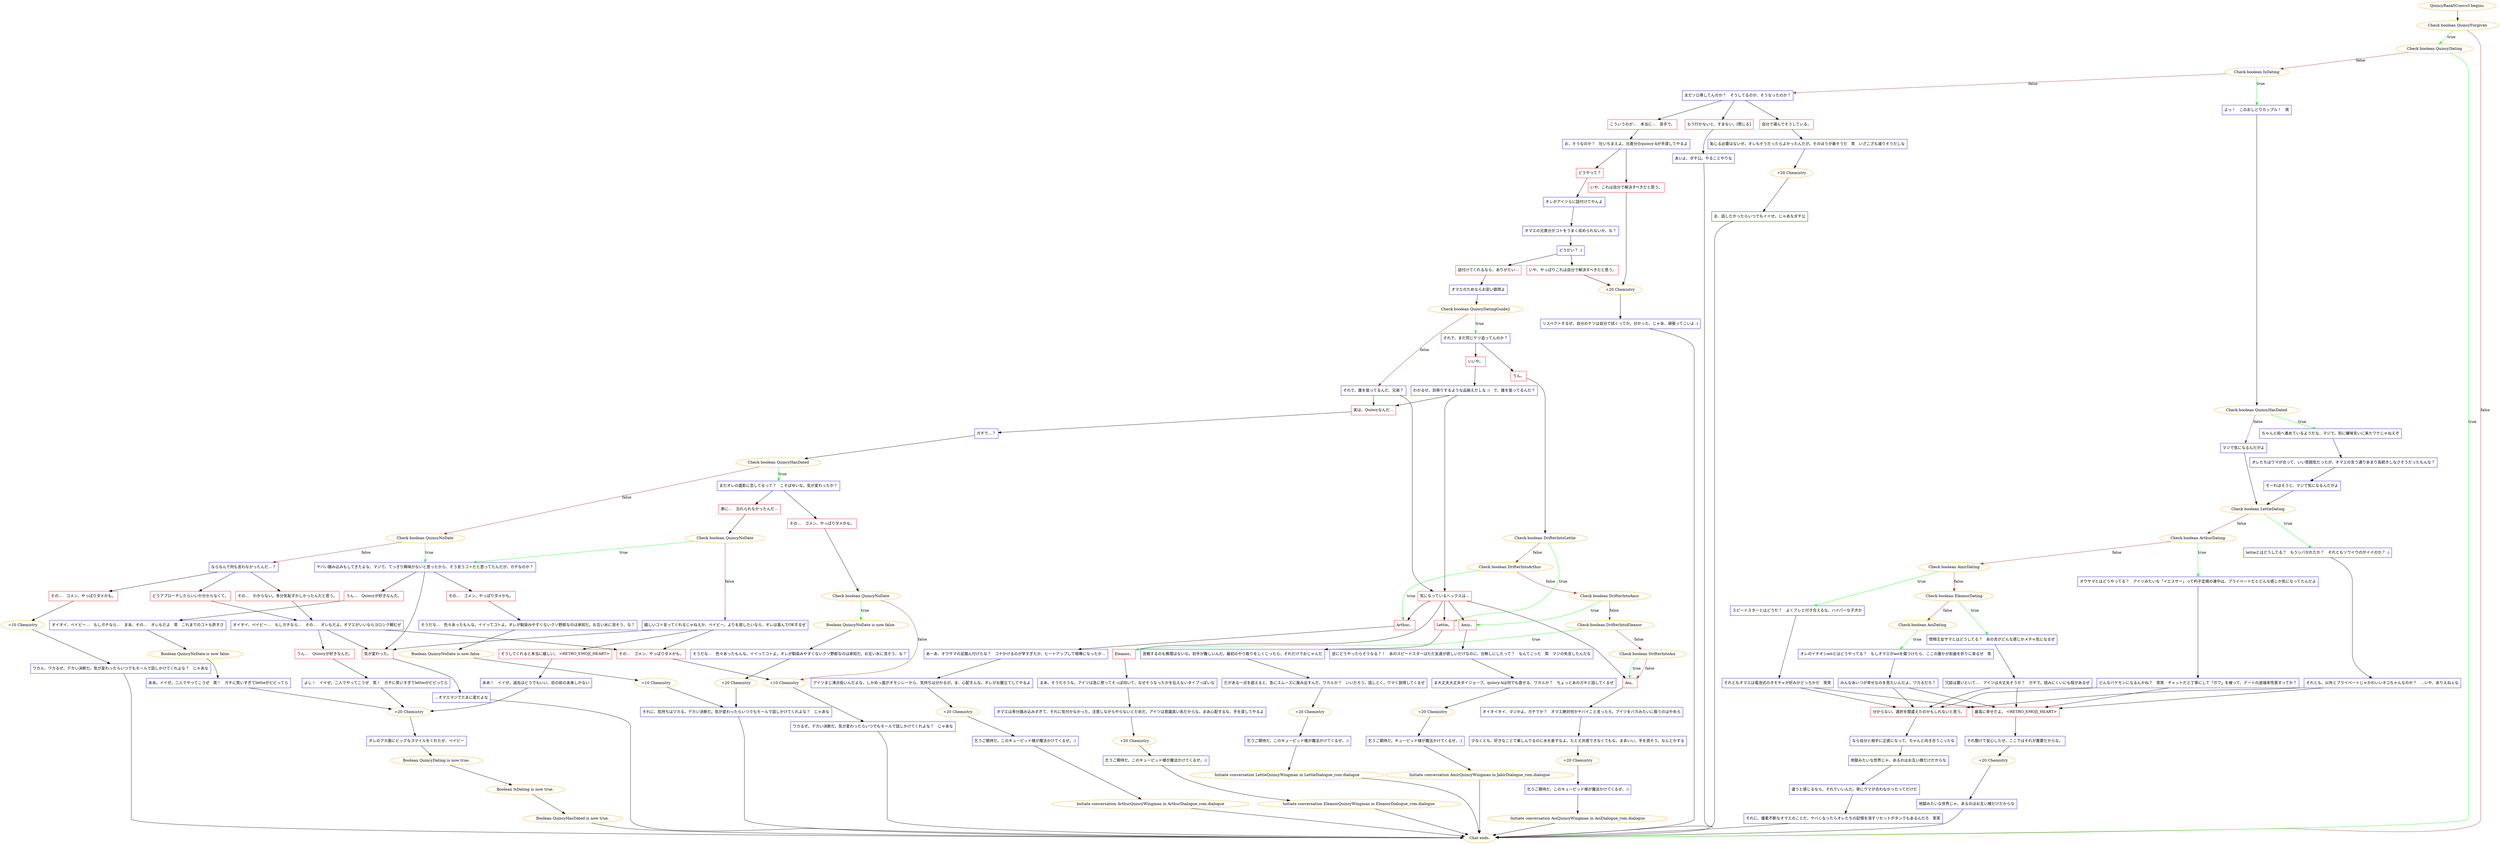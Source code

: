 digraph {
	"QuincyRank5Convo3 begins." [color=orange];
		"QuincyRank5Convo3 begins." -> j1777838566;
	j1777838566 [label="Check boolean QuincyForgiven",color=orange];
		j1777838566 -> j1114424847 [label=true,color=green];
		j1777838566 -> "Chat ends." [label=false,color=brown];
	j1114424847 [label="Check boolean QuincyDating",color=orange];
		j1114424847 -> "Chat ends." [label=true,color=green];
		j1114424847 -> j3036389292 [label=false,color=brown];
	"Chat ends." [color=orange];
	j3036389292 [label="Check boolean IsDating",color=orange];
		j3036389292 -> j110440150 [label=true,color=green];
		j3036389292 -> j902328599 [label=false,color=brown];
	j110440150 [label="よっ！　このおしどりカップル！　笑",shape=box,color=blue];
		j110440150 -> j4210153798;
	j902328599 [label="まだソロ専してんのか？　そうしてるのか、そうなったのか？",shape=box,color=blue];
		j902328599 -> j612114735;
		j902328599 -> j2024981703;
		j902328599 -> j937843670;
	j4210153798 [label="Check boolean QuincyHasDated",color=orange];
		j4210153798 -> j790915952 [label=true,color=green];
		j4210153798 -> j2174354676 [label=false,color=brown];
	j612114735 [label="自分で選んでそうしている。",shape=box,color=red];
		j612114735 -> j2307321318;
	j2024981703 [label="こういうのが…　本当に…　苦手で。",shape=box,color=red];
		j2024981703 -> j3584711562;
	j937843670 [label="もう行かないと、すまない。[閉じる]",shape=box,color=red];
		j937843670 -> j1889151861;
	j790915952 [label="ちゃんと前へ進めているようだな、マジで。別に嫌味言いに来たワケじゃねえぞ",shape=box,color=blue];
		j790915952 -> j1655274657;
	j2174354676 [label="マジで気になるんだがよ",shape=box,color=blue];
		j2174354676 -> j4051092621;
	j2307321318 [label="恥じる必要はないぜ。オレもそうだったらよかったんだが。そのほうが楽そうだ　笑　いざこざも減りそうだしな",shape=box,color=blue];
		j2307321318 -> j820669785;
	j3584711562 [label="お、そうなのか？　吐いちまえよ。兄貴分のquincy-kが手貸してやるよ",shape=box,color=blue];
		j3584711562 -> j248269329;
		j3584711562 -> j3657077618;
	j1889151861 [label="あいよ、ダチ公。やることやりな",shape=box,color=blue];
		j1889151861 -> "Chat ends.";
	j1655274657 [label="オレたちはウマが合って、いい雰囲気だったが、オマエの言う通りあまり長続きしなさそうだったもんな？",shape=box,color=blue];
		j1655274657 -> j4123039905;
	j4051092621 [label="Check boolean LettieDating",color=orange];
		j4051092621 -> j2303388504 [label=true,color=green];
		j4051092621 -> j2403809706 [label=false,color=brown];
	j820669785 [label="+20 Chemistry",color=orange];
		j820669785 -> j878704672;
	j248269329 [label="どうやって？",shape=box,color=red];
		j248269329 -> j578923801;
	j3657077618 [label="いや、これは自分で解決すべきだと思う。",shape=box,color=red];
		j3657077618 -> j2799773497;
	j4123039905 [label="そーれはそうと、マジで気になるんだがよ",shape=box,color=blue];
		j4123039905 -> j4051092621;
	j2303388504 [label="lettieとはどうしてる？　もうシバかれたか？　それともソウイウのがイイのか？ ;)",shape=box,color=blue];
		j2303388504 -> j3720460896;
	j2403809706 [label="Check boolean ArthurDating",color=orange];
		j2403809706 -> j281888910 [label=true,color=green];
		j2403809706 -> j4145620795 [label=false,color=brown];
	j878704672 [label="ま、話したかったらいつでもイイぜ。じゃあなダチ公",shape=box,color=blue];
		j878704672 -> "Chat ends.";
	j578923801 [label="オレがアイツらに話付けてやんよ",shape=box,color=blue];
		j578923801 -> j2710959055;
	j2799773497 [label="+20 Chemistry",color=orange];
		j2799773497 -> j3195358219;
	j3720460896 [label="それとも、以外とプライベートじゃかわいいネコちゃんなのか？　…いや、ありえねぇな",shape=box,color=blue];
		j3720460896 -> j748623619;
		j3720460896 -> j4238419149;
	j281888910 [label="オウサマとはどうやってる？　アイツみたいな「イエスサー」って杓子定規の連中は、プライベートだとどんな感じか気になってたんだよ",shape=box,color=blue];
		j281888910 -> j869515007;
	j4145620795 [label="Check boolean AmirDating",color=orange];
		j4145620795 -> j1146763078 [label=true,color=green];
		j4145620795 -> j1136085438 [label=false,color=brown];
	j2710959055 [label="オマエの兄貴分がコトをうまく収められないか、な？",shape=box,color=blue];
		j2710959055 -> j1742388441;
	j3195358219 [label="リスペクトするぜ。自分のケツは自分で拭くってか。分かった。じゃあ、頑張ってこいよ :)",shape=box,color=blue];
		j3195358219 -> "Chat ends.";
	j748623619 [label="最高に幸せだよ。 <RETRO_EMOJI_HEART>",shape=box,color=red];
		j748623619 -> j2915733549;
	j4238419149 [label="分からない。選択を間違えたのかもしれないと思う。",shape=box,color=red];
		j4238419149 -> j2361852503;
	j869515007 [label="どんなバケモンになるんかね？　笑笑　チャットだと丁寧にして「ガワ」を被って、デートの途端本性表すってか？",shape=box,color=blue];
		j869515007 -> j748623619;
		j869515007 -> j4238419149;
	j1146763078 [label="スピードスターとはどうだ？　よくアレと付き合えるな。ハイパーな子犬か",shape=box,color=blue];
		j1146763078 -> j1224122288;
	j1136085438 [label="Check boolean EleanorDating",color=orange];
		j1136085438 -> j828110518 [label=true,color=green];
		j1136085438 -> j4014131363 [label=false,color=brown];
	j1742388441 [label="どうだい？ ;)",shape=box,color=blue];
		j1742388441 -> j3035755851;
		j1742388441 -> j29425926;
	j2915733549 [label="それ聞けて安心したぜ。ここではそれが重要だからな。",shape=box,color=blue];
		j2915733549 -> j3486158560;
	j2361852503 [label="なら自分と相手に正直になって、ちゃんと向き合うこったな",shape=box,color=blue];
		j2361852503 -> j3884341432;
	j1224122288 [label="それともオマエは電池式のオモチャが好みかどっちかだ　笑笑",shape=box,color=blue];
		j1224122288 -> j748623619;
		j1224122288 -> j4238419149;
	j828110518 [label="怪物王女サマとはどうしてる？　あの舌がどんな感じかメチャ気になるぜ",shape=box,color=blue];
		j828110518 -> j3499173955;
	j4014131363 [label="Check boolean AoiDating",color=orange];
		j4014131363 -> j2145916817 [label=true,color=green];
	j3035755851 [label="話付けてくれるなら、ありがたい…",shape=box,color=red];
		j3035755851 -> j3862858677;
	j29425926 [label="いや、やっぱりこれは自分で解決すべきだと思う。",shape=box,color=red];
		j29425926 -> j2799773497;
	j3486158560 [label="+20 Chemistry",color=orange];
		j3486158560 -> j2168952832;
	j3884341432 [label="地獄みたいな世界じゃ、あるのはお互い様だけだからな",shape=box,color=blue];
		j3884341432 -> j245546450;
	j3499173955 [label="冗談は置いといて…　アイツは大丈夫そうか？　ガチで。読みにくいにも程があるぜ",shape=box,color=blue];
		j3499173955 -> j748623619;
		j3499173955 -> j4238419149;
	j2145916817 [label="オレのイチオシaoiとはどうやってる？　もしオマエがaoiを傷つけたら、ここの誰かが前歯を折りに来るぜ　笑",shape=box,color=blue];
		j2145916817 -> j2352639992;
	j3862858677 [label="オマエのためならお安い御用よ",shape=box,color=blue];
		j3862858677 -> j3498068486;
	j2168952832 [label="地獄みたいな世界じゃ、あるのはお互い様だけだからな",shape=box,color=blue];
		j2168952832 -> "Chat ends.";
	j245546450 [label="違うと感じるなら、それでいいんだ。単にウマが合わなかったってだけだ",shape=box,color=blue];
		j245546450 -> j3261672994;
	j2352639992 [label="みんなあいつが幸せなのを見たいんだよ、ワカるだろ？",shape=box,color=blue];
		j2352639992 -> j748623619;
		j2352639992 -> j4238419149;
	j3498068486 [label="Check boolean QuincyDatingGuide2",color=orange];
		j3498068486 -> j2515131226 [label=true,color=green];
		j3498068486 -> j1300617301 [label=false,color=brown];
	j3261672994 [label="それに、優柔不断なオマエのことだ、ヤバくなったらオレたちの記憶を消すリセットボタンでもあるんだろ　笑笑",shape=box,color=blue];
		j3261672994 -> "Chat ends.";
	j2515131226 [label="それで、まだ同じケツ追ってんのか？",shape=box,color=blue];
		j2515131226 -> j1262954687;
		j2515131226 -> j2396628905;
	j1300617301 [label="それで、誰を狙ってるんだ、兄弟？",shape=box,color=blue];
		j1300617301 -> j1654709747;
		j1300617301 -> j3923832305;
	j1262954687 [label="いいや。",shape=box,color=red];
		j1262954687 -> j763902417;
	j2396628905 [label="うん。",shape=box,color=red];
		j2396628905 -> j2151359220;
	j1654709747 [label="気になっているヘックスは…",shape=box,color=red];
		j1654709747 -> j2332421426;
		j1654709747 -> j89956636;
		j1654709747 -> j759937263;
		j1654709747 -> j1828605738;
		j1654709747 -> j4142361737;
	j3923832305 [label="実は、Quincyなんだ…",shape=box,color=red];
		j3923832305 -> j457647012;
	j763902417 [label="わかるぜ。目移りするような品揃えだしな ;)　で、誰を狙ってるんだ？",shape=box,color=blue];
		j763902417 -> j1654709747;
		j763902417 -> j3923832305;
	j2151359220 [label="Check boolean DrifterIntoLettie",color=orange];
		j2151359220 -> j2332421426 [label=true,color=green];
		j2151359220 -> j4136109529 [label=false,color=brown];
	j2332421426 [label="Lettie。",shape=box,color=red];
		j2332421426 -> j1991501530;
	j89956636 [label="Arthur。",shape=box,color=red];
		j89956636 -> j2214217494;
	j759937263 [label="Amir。",shape=box,color=red];
		j759937263 -> j23485535;
	j1828605738 [label="Eleanor。",shape=box,color=red];
		j1828605738 -> j296716975;
	j4142361737 [label="Aoi。",shape=box,color=red];
		j4142361737 -> j55916967;
	j457647012 [label="ガチで…？",shape=box,color=blue];
		j457647012 -> j2390964830;
	j4136109529 [label="Check boolean DrifterIntoArthur",color=orange];
		j4136109529 -> j89956636 [label=true,color=green];
		j4136109529 -> j1182576796 [label=false,color=brown];
	j1991501530 [label="苦戦するのも無理はないな。初手が難しいんだ。最初のやり取りをしくじったら、それだけでおじゃんだ",shape=box,color=blue];
		j1991501530 -> j240851688;
	j2214217494 [label="あーあ、オウサマの足踏ん付けたな？　コナかけるのが早すぎたか、ヒートアップして喧嘩になったか…",shape=box,color=blue];
		j2214217494 -> j4205845460;
	j23485535 [label="逆にどうやったらそうなる？！　あのスピードスターはただ友達が欲しいだけなのに、台無しにしたって？　なんてこった　笑　マジの失言したんだな",shape=box,color=blue];
		j23485535 -> j2311241903;
	j296716975 [label="まあ、そうだろうな。アイツは急に怒ってそっぽ向いて、なぜそうなったかを伝えないタイプっぽいな",shape=box,color=blue];
		j296716975 -> j2162637283;
	j55916967 [label="オイオイオイ、マジかよ。ガチでか？　オマエ絶対何かヤバイこと言ったろ。アイツをバカみたいに扱うのはやめろ",shape=box,color=blue];
		j55916967 -> j2095316766;
	j2390964830 [label="Check boolean QuincyHasDated",color=orange];
		j2390964830 -> j1390931016 [label=true,color=green];
		j2390964830 -> j1969481395 [label=false,color=brown];
	j1182576796 [label="Check boolean DrifterIntoAmir",color=orange];
		j1182576796 -> j759937263 [label=true,color=green];
		j1182576796 -> j2885855778 [label=false,color=brown];
	j240851688 [label="だがある一点を超えると、急にスムーズに進み出すんだ、ワカルか？　いいだろう。話しとく。ウマく説得してくるぜ",shape=box,color=blue];
		j240851688 -> j2852900001;
	j4205845460 [label="アイツまじ沸点低いんだよな。しかめっ面がオモシレーから、気持ちは分かるが。ま、心配すんな。オレがお膳立てしてやるよ",shape=box,color=blue];
		j4205845460 -> j2072998092;
	j2311241903 [label="ま大丈夫大丈夫ダイジョーブ。quincy-kは何でも直せる、ワカルか？　ちょっとあのガキと話してくるぜ",shape=box,color=blue];
		j2311241903 -> j357373004;
	j2162637283 [label="オマエは多分踏み込みすぎて、それに気付かなかった。注意しながらやらないとだめだ。アイツは意識高い系だからな。まあ心配するな、手を貸してやるよ",shape=box,color=blue];
		j2162637283 -> j420082198;
	j2095316766 [label="少なくとも、好きなことで楽しんでるのに水を差すなよ。たとえ共感できなくてもな。まあいい、手を貸そう。なんとかする",shape=box,color=blue];
		j2095316766 -> j2935369876;
	j1390931016 [label="まだオレの面影に恋してるって？　こそばゆいな。気が変わったか？",shape=box,color=blue];
		j1390931016 -> j4192060595;
		j1390931016 -> j721208129;
	j1969481395 [label="Check boolean QuincyNoDate",color=orange];
		j1969481395 -> j2673019590 [label=true,color=green];
		j1969481395 -> j1301893832 [label=false,color=brown];
	j2885855778 [label="Check boolean DrifterIntoEleanor",color=orange];
		j2885855778 -> j1828605738 [label=true,color=green];
		j2885855778 -> j3198657663 [label=false,color=brown];
	j2852900001 [label="+20 Chemistry",color=orange];
		j2852900001 -> j2440467531;
	j2072998092 [label="+20 Chemistry",color=orange];
		j2072998092 -> j4174978362;
	j357373004 [label="+20 Chemistry",color=orange];
		j357373004 -> j3736018656;
	j420082198 [label="+20 Chemistry",color=orange];
		j420082198 -> j2856469996;
	j2935369876 [label="+20 Chemistry",color=orange];
		j2935369876 -> j1267756126;
	j4192060595 [label="単に…　忘れられなかったんだ…",shape=box,color=red];
		j4192060595 -> j1466706628;
	j721208129 [label="その…　ゴメン、やっぱりダメかも。",shape=box,color=red];
		j721208129 -> j2840203252;
	j2673019590 [label="ヤバい踏み込みもしてきたよな、マジで。てっきり興味がないと思ったから、そう言うコトだと思ってたんだが。ガチなのか？",shape=box,color=blue];
		j2673019590 -> j1873831460;
		j2673019590 -> j2370628907;
		j2673019590 -> j1041866510;
	j1301893832 [label="ならなんで何も言わなかったんだ…？",shape=box,color=blue];
		j1301893832 -> j1008827036;
		j1301893832 -> j3997895730;
		j1301893832 -> j2183882066;
	j3198657663 [label="Check boolean DrifterIntoAoi",color=orange];
		j3198657663 -> j4142361737 [label=true,color=green];
		j3198657663 -> j4142361737 [label=false,color=brown];
	j2440467531 [label="乞うご期待だ。このキューピッド様が魔法かけてくるぜ。;)",shape=box,color=blue];
		j2440467531 -> "Initiate conversation LettieQuincyWingman in LettieDialogue_rom.dialogue";
	j4174978362 [label="乞うご期待だ。このキューピッド様が魔法かけてくるぜ。;)",shape=box,color=blue];
		j4174978362 -> "Initiate conversation ArthurQuincyWingman in ArthurDialogue_rom.dialogue";
	j3736018656 [label="乞うご期待だ。キューピッド様が魔法かけてくるぜ。;)",shape=box,color=blue];
		j3736018656 -> "Initiate conversation AmirQuincyWingman in JabirDialogue_rom.dialogue";
	j2856469996 [label="乞うご期待だ。このキューピッド様が魔法かけてくるぜ。;)",shape=box,color=blue];
		j2856469996 -> "Initiate conversation EleanorQuincyWingman in EleanorDialogue_rom.dialogue";
	j1267756126 [label="乞うご期待だ。このキューピッド様が魔法かけてくるぜ。;)",shape=box,color=blue];
		j1267756126 -> "Initiate conversation AoiQuincyWingman in AoiDialogue_rom.dialogue";
	j1466706628 [label="Check boolean QuincyNoDate",color=orange];
		j1466706628 -> j2673019590 [label=true,color=green];
		j1466706628 -> j2397459104 [label=false,color=brown];
	j2840203252 [label="Check boolean QuincyNoDate",color=orange];
		j2840203252 -> j1680481412 [label=true,color=green];
		j2840203252 -> j886727187 [label=false,color=brown];
	j1873831460 [label="うん…　Quincyが好きなんだ。",shape=box,color=red];
		j1873831460 -> j3463582941;
	j2370628907 [label="その…　ゴメン、やっぱりダメかも。",shape=box,color=red];
		j2370628907 -> j1221214671;
	j1041866510 [label="気が変わった。",shape=box,color=red];
		j1041866510 -> j3715265834;
	j1008827036 [label="その…　わからない。多分気恥ずかしかったんだと思う。",shape=box,color=red];
		j1008827036 -> j4282431593;
	j3997895730 [label="どうアプローチしたらいいか分からなくて。",shape=box,color=red];
		j3997895730 -> j4282431593;
	j2183882066 [label="その…　ゴメン、やっぱりダメかも。",shape=box,color=red];
		j2183882066 -> j2939485402;
	"Initiate conversation LettieQuincyWingman in LettieDialogue_rom.dialogue" [label="Initiate conversation LettieQuincyWingman in LettieDialogue_rom.dialogue",color=orange];
		"Initiate conversation LettieQuincyWingman in LettieDialogue_rom.dialogue" -> "Chat ends.";
	"Initiate conversation ArthurQuincyWingman in ArthurDialogue_rom.dialogue" [label="Initiate conversation ArthurQuincyWingman in ArthurDialogue_rom.dialogue",color=orange];
		"Initiate conversation ArthurQuincyWingman in ArthurDialogue_rom.dialogue" -> "Chat ends.";
	"Initiate conversation AmirQuincyWingman in JabirDialogue_rom.dialogue" [label="Initiate conversation AmirQuincyWingman in JabirDialogue_rom.dialogue",color=orange];
		"Initiate conversation AmirQuincyWingman in JabirDialogue_rom.dialogue" -> "Chat ends.";
	"Initiate conversation EleanorQuincyWingman in EleanorDialogue_rom.dialogue" [label="Initiate conversation EleanorQuincyWingman in EleanorDialogue_rom.dialogue",color=orange];
		"Initiate conversation EleanorQuincyWingman in EleanorDialogue_rom.dialogue" -> "Chat ends.";
	"Initiate conversation AoiQuincyWingman in AoiDialogue_rom.dialogue" [label="Initiate conversation AoiQuincyWingman in AoiDialogue_rom.dialogue",color=orange];
		"Initiate conversation AoiQuincyWingman in AoiDialogue_rom.dialogue" -> "Chat ends.";
	j2397459104 [label="嬉しいコト言ってくれるじゃねえか、ベイビー。よりを戻したいなら、オレは喜んでOKするぜ",shape=box,color=blue];
		j2397459104 -> j2739905457;
		j2397459104 -> j207802602;
		j2397459104 -> j1041866510;
	j1680481412 [label="Boolean QuincyNoDate is now false.",color=orange];
		j1680481412 -> j1868760688;
	j886727187 [label="+10 Chemistry",color=orange];
		j886727187 -> j394993181;
	j3463582941 [label="オイオイ、ベイビー…　もしガチなら…　まあ、その…　オレもだよ　笑　これまでのコトも許すさ",shape=box,color=blue];
		j3463582941 -> j4254048905;
	j1221214671 [label="そうだな…　色々あったもんな。イイってコトよ。オレが馴染みやすくないクソ野郎なのは承知だ。お互い水に流そう、な？",shape=box,color=blue];
		j1221214671 -> j1972596616;
	j3715265834 [label="…オマエマジでたまに変だよな",shape=box,color=blue];
		j3715265834 -> "Chat ends.";
	j4282431593 [label="オイオイ、ベイビー…　もしガチなら…　その…　オレもだよ。オマエがいいならヨロシク頼むぜ",shape=box,color=blue];
		j4282431593 -> j744915420;
		j4282431593 -> j207802602;
		j4282431593 -> j1041866510;
	j2939485402 [label="+10 Chemistry",color=orange];
		j2939485402 -> j531456738;
	j2739905457 [label="そうしてくれると本当に嬉しい。 <RETRO_EMOJI_HEART>",shape=box,color=red];
		j2739905457 -> j3679591619;
	j207802602 [label="その…　ゴメン、やっぱりダメかも。",shape=box,color=red];
		j207802602 -> j886727187;
	j1868760688 [label="そうだな…　色々あったもんな。イイってコトよ。オレが馴染みやすくないクソ野郎なのは承知だ。お互い水に流そう、な？",shape=box,color=blue];
		j1868760688 -> j56319278;
	j394993181 [label="ワカるぜ。デカい決断だ。気が変わったらいつでもモールで話しかけてくれよな？　じゃあな",shape=box,color=blue];
		j394993181 -> "Chat ends.";
	j4254048905 [label="Boolean QuincyNoDate is now false.",color=orange];
		j4254048905 -> j1020023497;
	j1972596616 [label="Boolean QuincyNoDate is now false.",color=orange];
		j1972596616 -> j3151112818;
	j744915420 [label="うん…　Quincyが好きなんだ。",shape=box,color=red];
		j744915420 -> j210083743;
	j531456738 [label="ワカル、ワカるぜ。デカい決断だ。気が変わったらいつでもモールで話しかけてくれよな？　じゃあな",shape=box,color=blue];
		j531456738 -> "Chat ends.";
	j3679591619 [label="ああ！　イイぜ。過去はどうでもいい、目の前の未来しかない",shape=box,color=blue];
		j3679591619 -> j1204819090;
	j56319278 [label="+20 Chemistry",color=orange];
		j56319278 -> j2150136164;
	j1020023497 [label="ああ。イイぜ。二人でやってこうぜ　笑！　ガチに笑いすぎてlettieがビビってら",shape=box,color=blue];
		j1020023497 -> j1204819090;
	j3151112818 [label="+10 Chemistry",color=orange];
		j3151112818 -> j2150136164;
	j210083743 [label="よし！　イイぜ。二人でやってこうぜ　笑！　ガチに笑いすぎてlettieがビビってら",shape=box,color=blue];
		j210083743 -> j1204819090;
	j1204819090 [label="+20 Chemistry",color=orange];
		j1204819090 -> j2024146091;
	j2150136164 [label="それに、気持ちはワカる。デカい決断だ。気が変わったらいつでもモールで話しかけてくれよな？　じゃあな",shape=box,color=blue];
		j2150136164 -> "Chat ends.";
	j2024146091 [label="オレのアホ面にビッグなスマイルをくれたぜ、ベイビー",shape=box,color=blue];
		j2024146091 -> j2142582358;
	j2142582358 [label="Boolean QuincyDating is now true.",color=orange];
		j2142582358 -> j298934775;
	j298934775 [label="Boolean IsDating is now true.",color=orange];
		j298934775 -> j1145642415;
	j1145642415 [label="Boolean QuincyHasDated is now true.",color=orange];
		j1145642415 -> "Chat ends.";
}